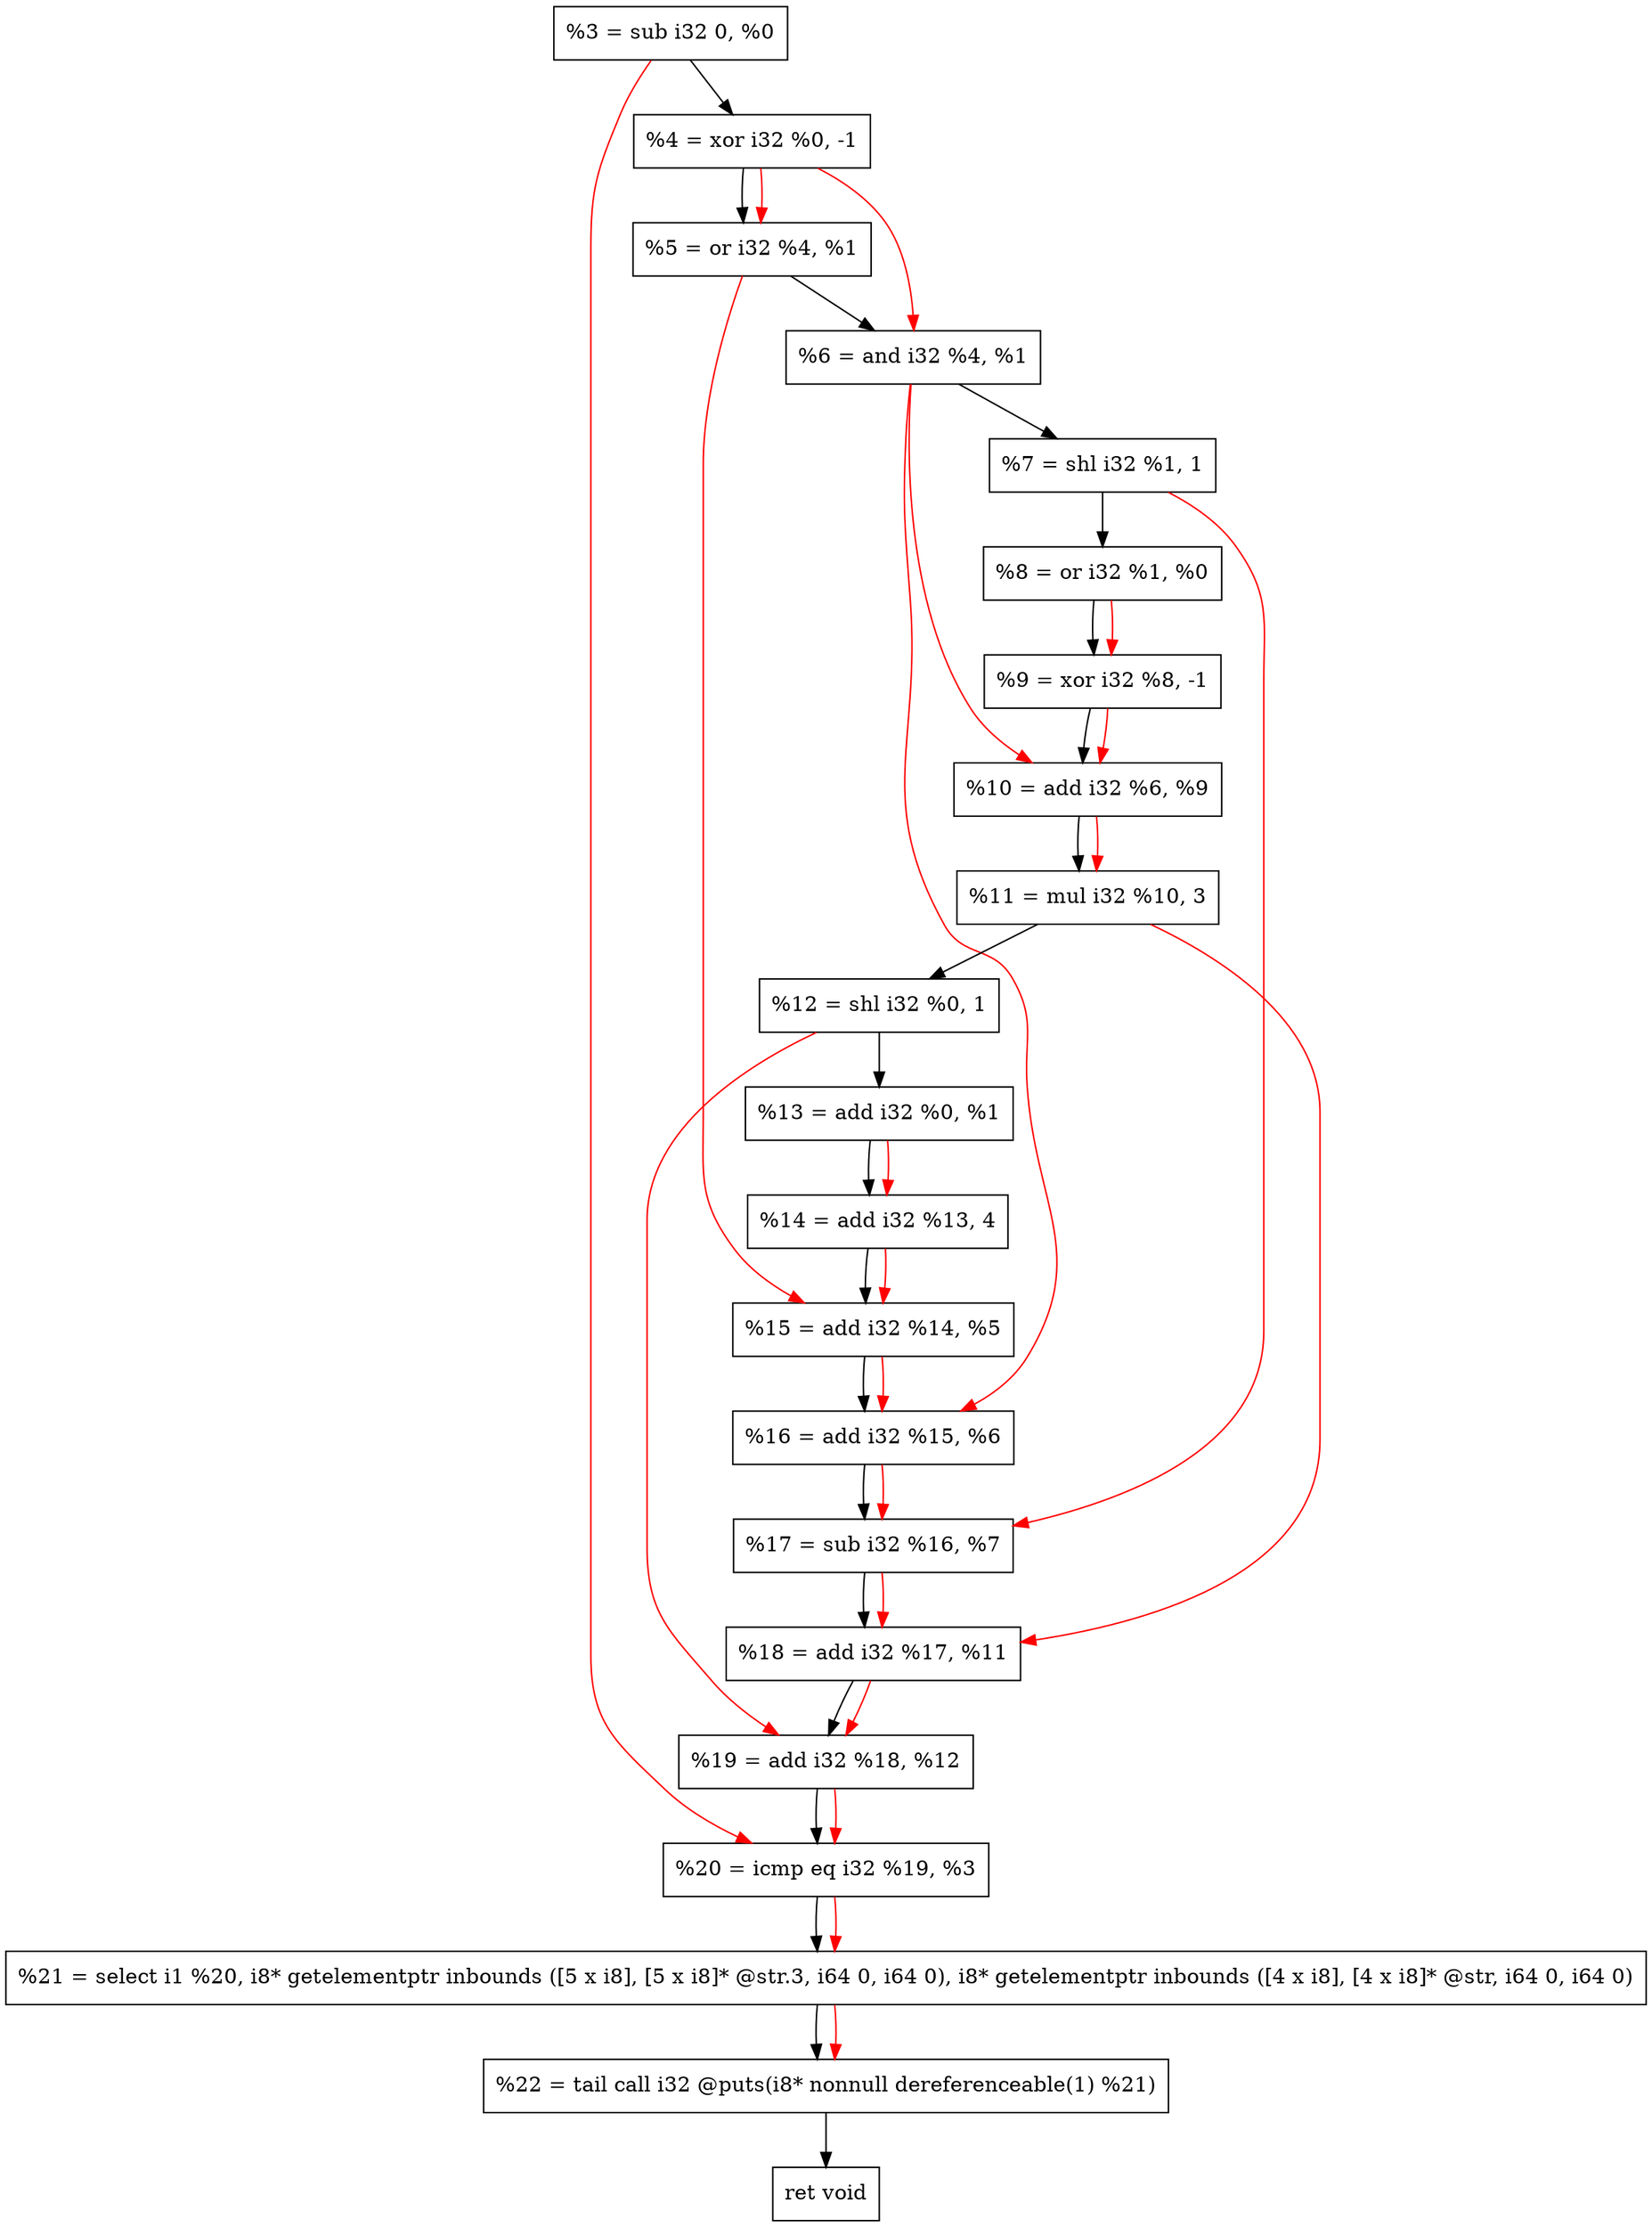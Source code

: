 digraph "DFG for'crackme' function" {
	Node0x1df6a60[shape=record, label="  %3 = sub i32 0, %0"];
	Node0x1df6b00[shape=record, label="  %4 = xor i32 %0, -1"];
	Node0x1df6bc0[shape=record, label="  %5 = or i32 %4, %1"];
	Node0x1df6c30[shape=record, label="  %6 = and i32 %4, %1"];
	Node0x1df6ca0[shape=record, label="  %7 = shl i32 %1, 1"];
	Node0x1df6d10[shape=record, label="  %8 = or i32 %1, %0"];
	Node0x1df6d80[shape=record, label="  %9 = xor i32 %8, -1"];
	Node0x1df6df0[shape=record, label="  %10 = add i32 %6, %9"];
	Node0x1df6e90[shape=record, label="  %11 = mul i32 %10, 3"];
	Node0x1df6f00[shape=record, label="  %12 = shl i32 %0, 1"];
	Node0x1df6f70[shape=record, label="  %13 = add i32 %0, %1"];
	Node0x1df7010[shape=record, label="  %14 = add i32 %13, 4"];
	Node0x1df7080[shape=record, label="  %15 = add i32 %14, %5"];
	Node0x1df70f0[shape=record, label="  %16 = add i32 %15, %6"];
	Node0x1df7160[shape=record, label="  %17 = sub i32 %16, %7"];
	Node0x1df71d0[shape=record, label="  %18 = add i32 %17, %11"];
	Node0x1df7240[shape=record, label="  %19 = add i32 %18, %12"];
	Node0x1df72b0[shape=record, label="  %20 = icmp eq i32 %19, %3"];
	Node0x1d97268[shape=record, label="  %21 = select i1 %20, i8* getelementptr inbounds ([5 x i8], [5 x i8]* @str.3, i64 0, i64 0), i8* getelementptr inbounds ([4 x i8], [4 x i8]* @str, i64 0, i64 0)"];
	Node0x1df7750[shape=record, label="  %22 = tail call i32 @puts(i8* nonnull dereferenceable(1) %21)"];
	Node0x1df77a0[shape=record, label="  ret void"];
	Node0x1df6a60 -> Node0x1df6b00;
	Node0x1df6b00 -> Node0x1df6bc0;
	Node0x1df6bc0 -> Node0x1df6c30;
	Node0x1df6c30 -> Node0x1df6ca0;
	Node0x1df6ca0 -> Node0x1df6d10;
	Node0x1df6d10 -> Node0x1df6d80;
	Node0x1df6d80 -> Node0x1df6df0;
	Node0x1df6df0 -> Node0x1df6e90;
	Node0x1df6e90 -> Node0x1df6f00;
	Node0x1df6f00 -> Node0x1df6f70;
	Node0x1df6f70 -> Node0x1df7010;
	Node0x1df7010 -> Node0x1df7080;
	Node0x1df7080 -> Node0x1df70f0;
	Node0x1df70f0 -> Node0x1df7160;
	Node0x1df7160 -> Node0x1df71d0;
	Node0x1df71d0 -> Node0x1df7240;
	Node0x1df7240 -> Node0x1df72b0;
	Node0x1df72b0 -> Node0x1d97268;
	Node0x1d97268 -> Node0x1df7750;
	Node0x1df7750 -> Node0x1df77a0;
edge [color=red]
	Node0x1df6b00 -> Node0x1df6bc0;
	Node0x1df6b00 -> Node0x1df6c30;
	Node0x1df6d10 -> Node0x1df6d80;
	Node0x1df6c30 -> Node0x1df6df0;
	Node0x1df6d80 -> Node0x1df6df0;
	Node0x1df6df0 -> Node0x1df6e90;
	Node0x1df6f70 -> Node0x1df7010;
	Node0x1df7010 -> Node0x1df7080;
	Node0x1df6bc0 -> Node0x1df7080;
	Node0x1df7080 -> Node0x1df70f0;
	Node0x1df6c30 -> Node0x1df70f0;
	Node0x1df70f0 -> Node0x1df7160;
	Node0x1df6ca0 -> Node0x1df7160;
	Node0x1df7160 -> Node0x1df71d0;
	Node0x1df6e90 -> Node0x1df71d0;
	Node0x1df71d0 -> Node0x1df7240;
	Node0x1df6f00 -> Node0x1df7240;
	Node0x1df7240 -> Node0x1df72b0;
	Node0x1df6a60 -> Node0x1df72b0;
	Node0x1df72b0 -> Node0x1d97268;
	Node0x1d97268 -> Node0x1df7750;
}
